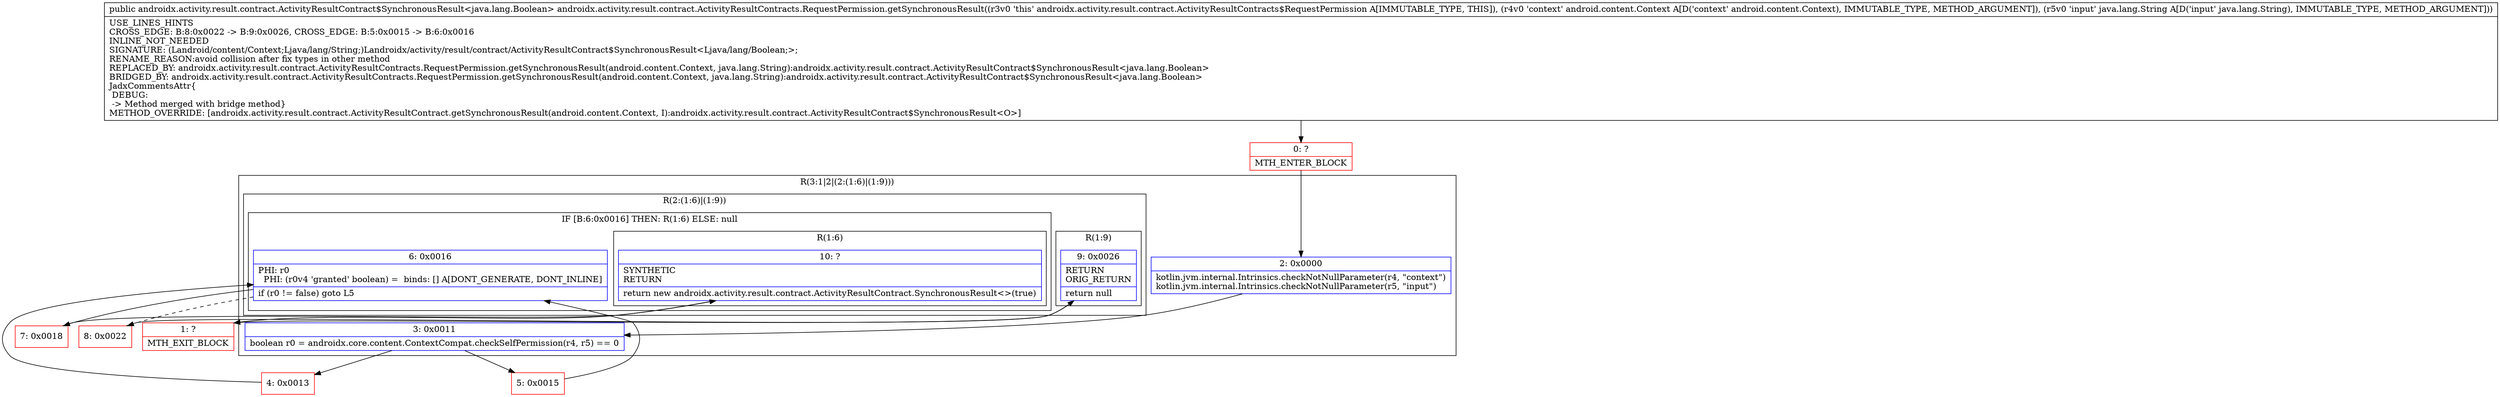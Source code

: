 digraph "CFG forandroidx.activity.result.contract.ActivityResultContracts.RequestPermission.getSynchronousResult(Landroid\/content\/Context;Ljava\/lang\/String;)Landroidx\/activity\/result\/contract\/ActivityResultContract$SynchronousResult;" {
subgraph cluster_Region_1286431439 {
label = "R(3:1|2|(2:(1:6)|(1:9)))";
node [shape=record,color=blue];
Node_2 [shape=record,label="{2\:\ 0x0000|kotlin.jvm.internal.Intrinsics.checkNotNullParameter(r4, \"context\")\lkotlin.jvm.internal.Intrinsics.checkNotNullParameter(r5, \"input\")\l}"];
Node_3 [shape=record,label="{3\:\ 0x0011|boolean r0 = androidx.core.content.ContextCompat.checkSelfPermission(r4, r5) == 0\l}"];
subgraph cluster_Region_1265404708 {
label = "R(2:(1:6)|(1:9))";
node [shape=record,color=blue];
subgraph cluster_IfRegion_1030276270 {
label = "IF [B:6:0x0016] THEN: R(1:6) ELSE: null";
node [shape=record,color=blue];
Node_6 [shape=record,label="{6\:\ 0x0016|PHI: r0 \l  PHI: (r0v4 'granted' boolean) =  binds: [] A[DONT_GENERATE, DONT_INLINE]\l|if (r0 != false) goto L5\l}"];
subgraph cluster_Region_2113290462 {
label = "R(1:6)";
node [shape=record,color=blue];
Node_10 [shape=record,label="{10\:\ ?|SYNTHETIC\lRETURN\l|return new androidx.activity.result.contract.ActivityResultContract.SynchronousResult\<\>(true)\l}"];
}
}
subgraph cluster_Region_675185655 {
label = "R(1:9)";
node [shape=record,color=blue];
Node_9 [shape=record,label="{9\:\ 0x0026|RETURN\lORIG_RETURN\l|return null\l}"];
}
}
}
Node_0 [shape=record,color=red,label="{0\:\ ?|MTH_ENTER_BLOCK\l}"];
Node_4 [shape=record,color=red,label="{4\:\ 0x0013}"];
Node_7 [shape=record,color=red,label="{7\:\ 0x0018}"];
Node_1 [shape=record,color=red,label="{1\:\ ?|MTH_EXIT_BLOCK\l}"];
Node_8 [shape=record,color=red,label="{8\:\ 0x0022}"];
Node_5 [shape=record,color=red,label="{5\:\ 0x0015}"];
MethodNode[shape=record,label="{public androidx.activity.result.contract.ActivityResultContract$SynchronousResult\<java.lang.Boolean\> androidx.activity.result.contract.ActivityResultContracts.RequestPermission.getSynchronousResult((r3v0 'this' androidx.activity.result.contract.ActivityResultContracts$RequestPermission A[IMMUTABLE_TYPE, THIS]), (r4v0 'context' android.content.Context A[D('context' android.content.Context), IMMUTABLE_TYPE, METHOD_ARGUMENT]), (r5v0 'input' java.lang.String A[D('input' java.lang.String), IMMUTABLE_TYPE, METHOD_ARGUMENT]))  | USE_LINES_HINTS\lCROSS_EDGE: B:8:0x0022 \-\> B:9:0x0026, CROSS_EDGE: B:5:0x0015 \-\> B:6:0x0016\lINLINE_NOT_NEEDED\lSIGNATURE: (Landroid\/content\/Context;Ljava\/lang\/String;)Landroidx\/activity\/result\/contract\/ActivityResultContract$SynchronousResult\<Ljava\/lang\/Boolean;\>;\lRENAME_REASON:avoid collision after fix types in other method\lREPLACED_BY: androidx.activity.result.contract.ActivityResultContracts.RequestPermission.getSynchronousResult(android.content.Context, java.lang.String):androidx.activity.result.contract.ActivityResultContract$SynchronousResult\<java.lang.Boolean\>\lBRIDGED_BY: androidx.activity.result.contract.ActivityResultContracts.RequestPermission.getSynchronousResult(android.content.Context, java.lang.String):androidx.activity.result.contract.ActivityResultContract$SynchronousResult\<java.lang.Boolean\>\lJadxCommentsAttr\{\l DEBUG: \l \-\> Method merged with bridge method\}\lMETHOD_OVERRIDE: [androidx.activity.result.contract.ActivityResultContract.getSynchronousResult(android.content.Context, I):androidx.activity.result.contract.ActivityResultContract$SynchronousResult\<O\>]\l}"];
MethodNode -> Node_0;Node_2 -> Node_3;
Node_3 -> Node_4;
Node_3 -> Node_5;
Node_6 -> Node_7;
Node_6 -> Node_8[style=dashed];
Node_10 -> Node_1;
Node_9 -> Node_1;
Node_0 -> Node_2;
Node_4 -> Node_6;
Node_7 -> Node_10;
Node_8 -> Node_9;
Node_5 -> Node_6;
}

